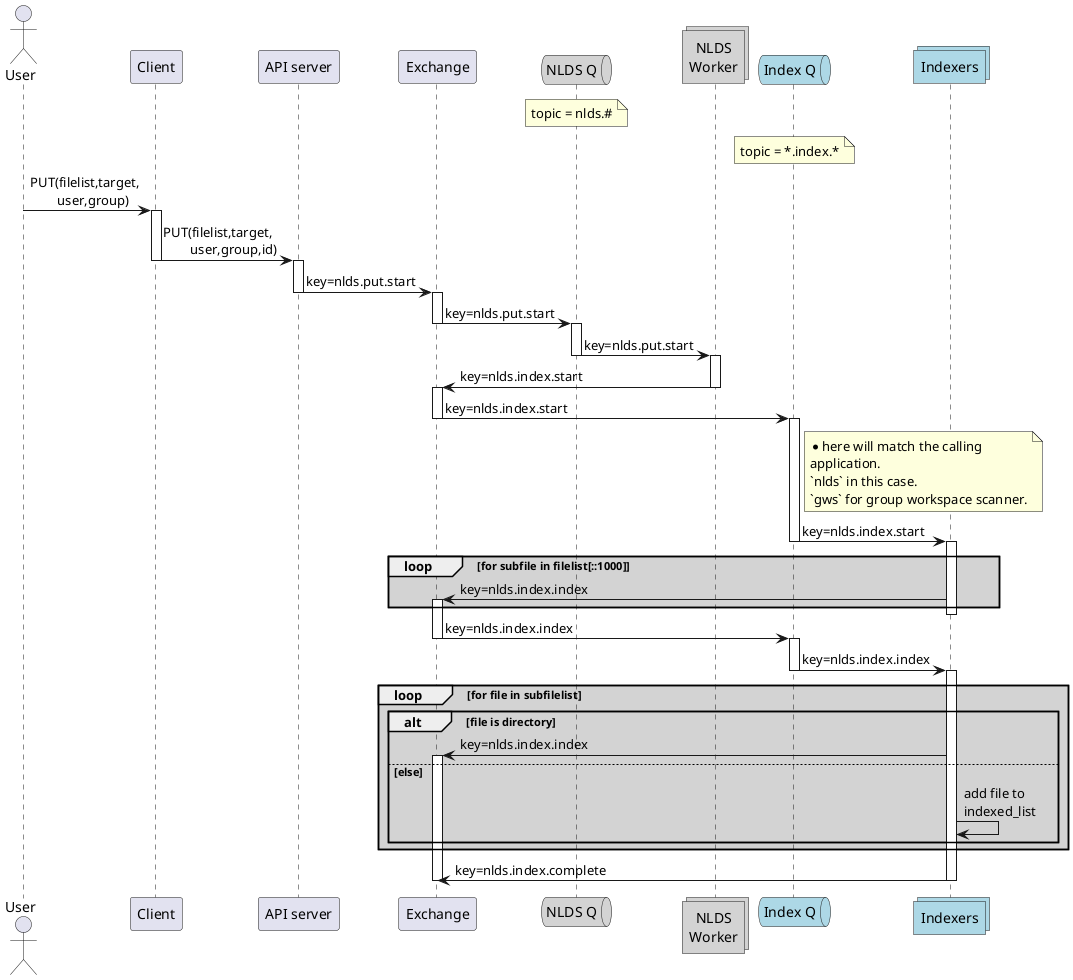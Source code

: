 @startuml message_flow_put

actor user as "User"
participant client as "Client"
participant server as "API server"
participant wex as "Exchange"

queue qw as "NLDS Q" #lightgrey
note over qw
    topic = nlds.#
end note
collections work as "NLDS\nWorker" #lightgrey
/'
database iddb as "Transaction DB" #lightgrey
'/
queue qs as "Index Q" #lightblue
note over qs
    topic = *.index.*
end note
collections index as "Indexers" #lightblue

user -> client : PUT(filelist,target,\n\tuser,group)
activate client
client -> server : PUT(filelist,target,\n\tuser,group,id)
deactivate client
activate server
server -> wex : key=nlds.put.start
deactivate server
activate wex
wex -> qw : key=nlds.put.start
deactivate wex
activate qw
qw -> work : key=nlds.put.start
deactivate qw

activate work
work -> wex : key=nlds.index.start
deactivate work
activate wex
/'work -> iddb : INSERT(id,target,\n\tuser,group)'/
wex -> qs : key=nlds.index.start
deactivate wex

note right of qs
    * here will match the calling
    application.
    `nlds` in this case.
    `gws` for group workspace scanner.
end note
activate qs
qs -> index : key=nlds.index.start
deactivate qs
activate index
loop #lightgrey for subfile in filelist[::1000]
    index -> wex : key=nlds.index.index
    activate wex
end
deactivate index
wex -> qs : key=nlds.index.index
deactivate wex
activate qs
qs -> index : key=nlds.index.index
deactivate qs
activate index
loop #lightgrey for file in subfilelist 
    alt file is directory
        index -> wex : key=nlds.index.index
        activate wex
    else else
        index -> index : add file to\nindexed_list
    end
end
index -> wex : key=nlds.index.complete
deactivate index
/'
wex -> qs : key=nlds.index.index
'/
deactivate wex
/'
activate qs
qs -> index : key=nlds.index.index
deactivate qs
activate index
loop #lightgrey for file in filelist 
    index -> index : add file to\nindexed_list
end
index -> wex : key=nlds.index.complete
deactivate index
'/
@enduml